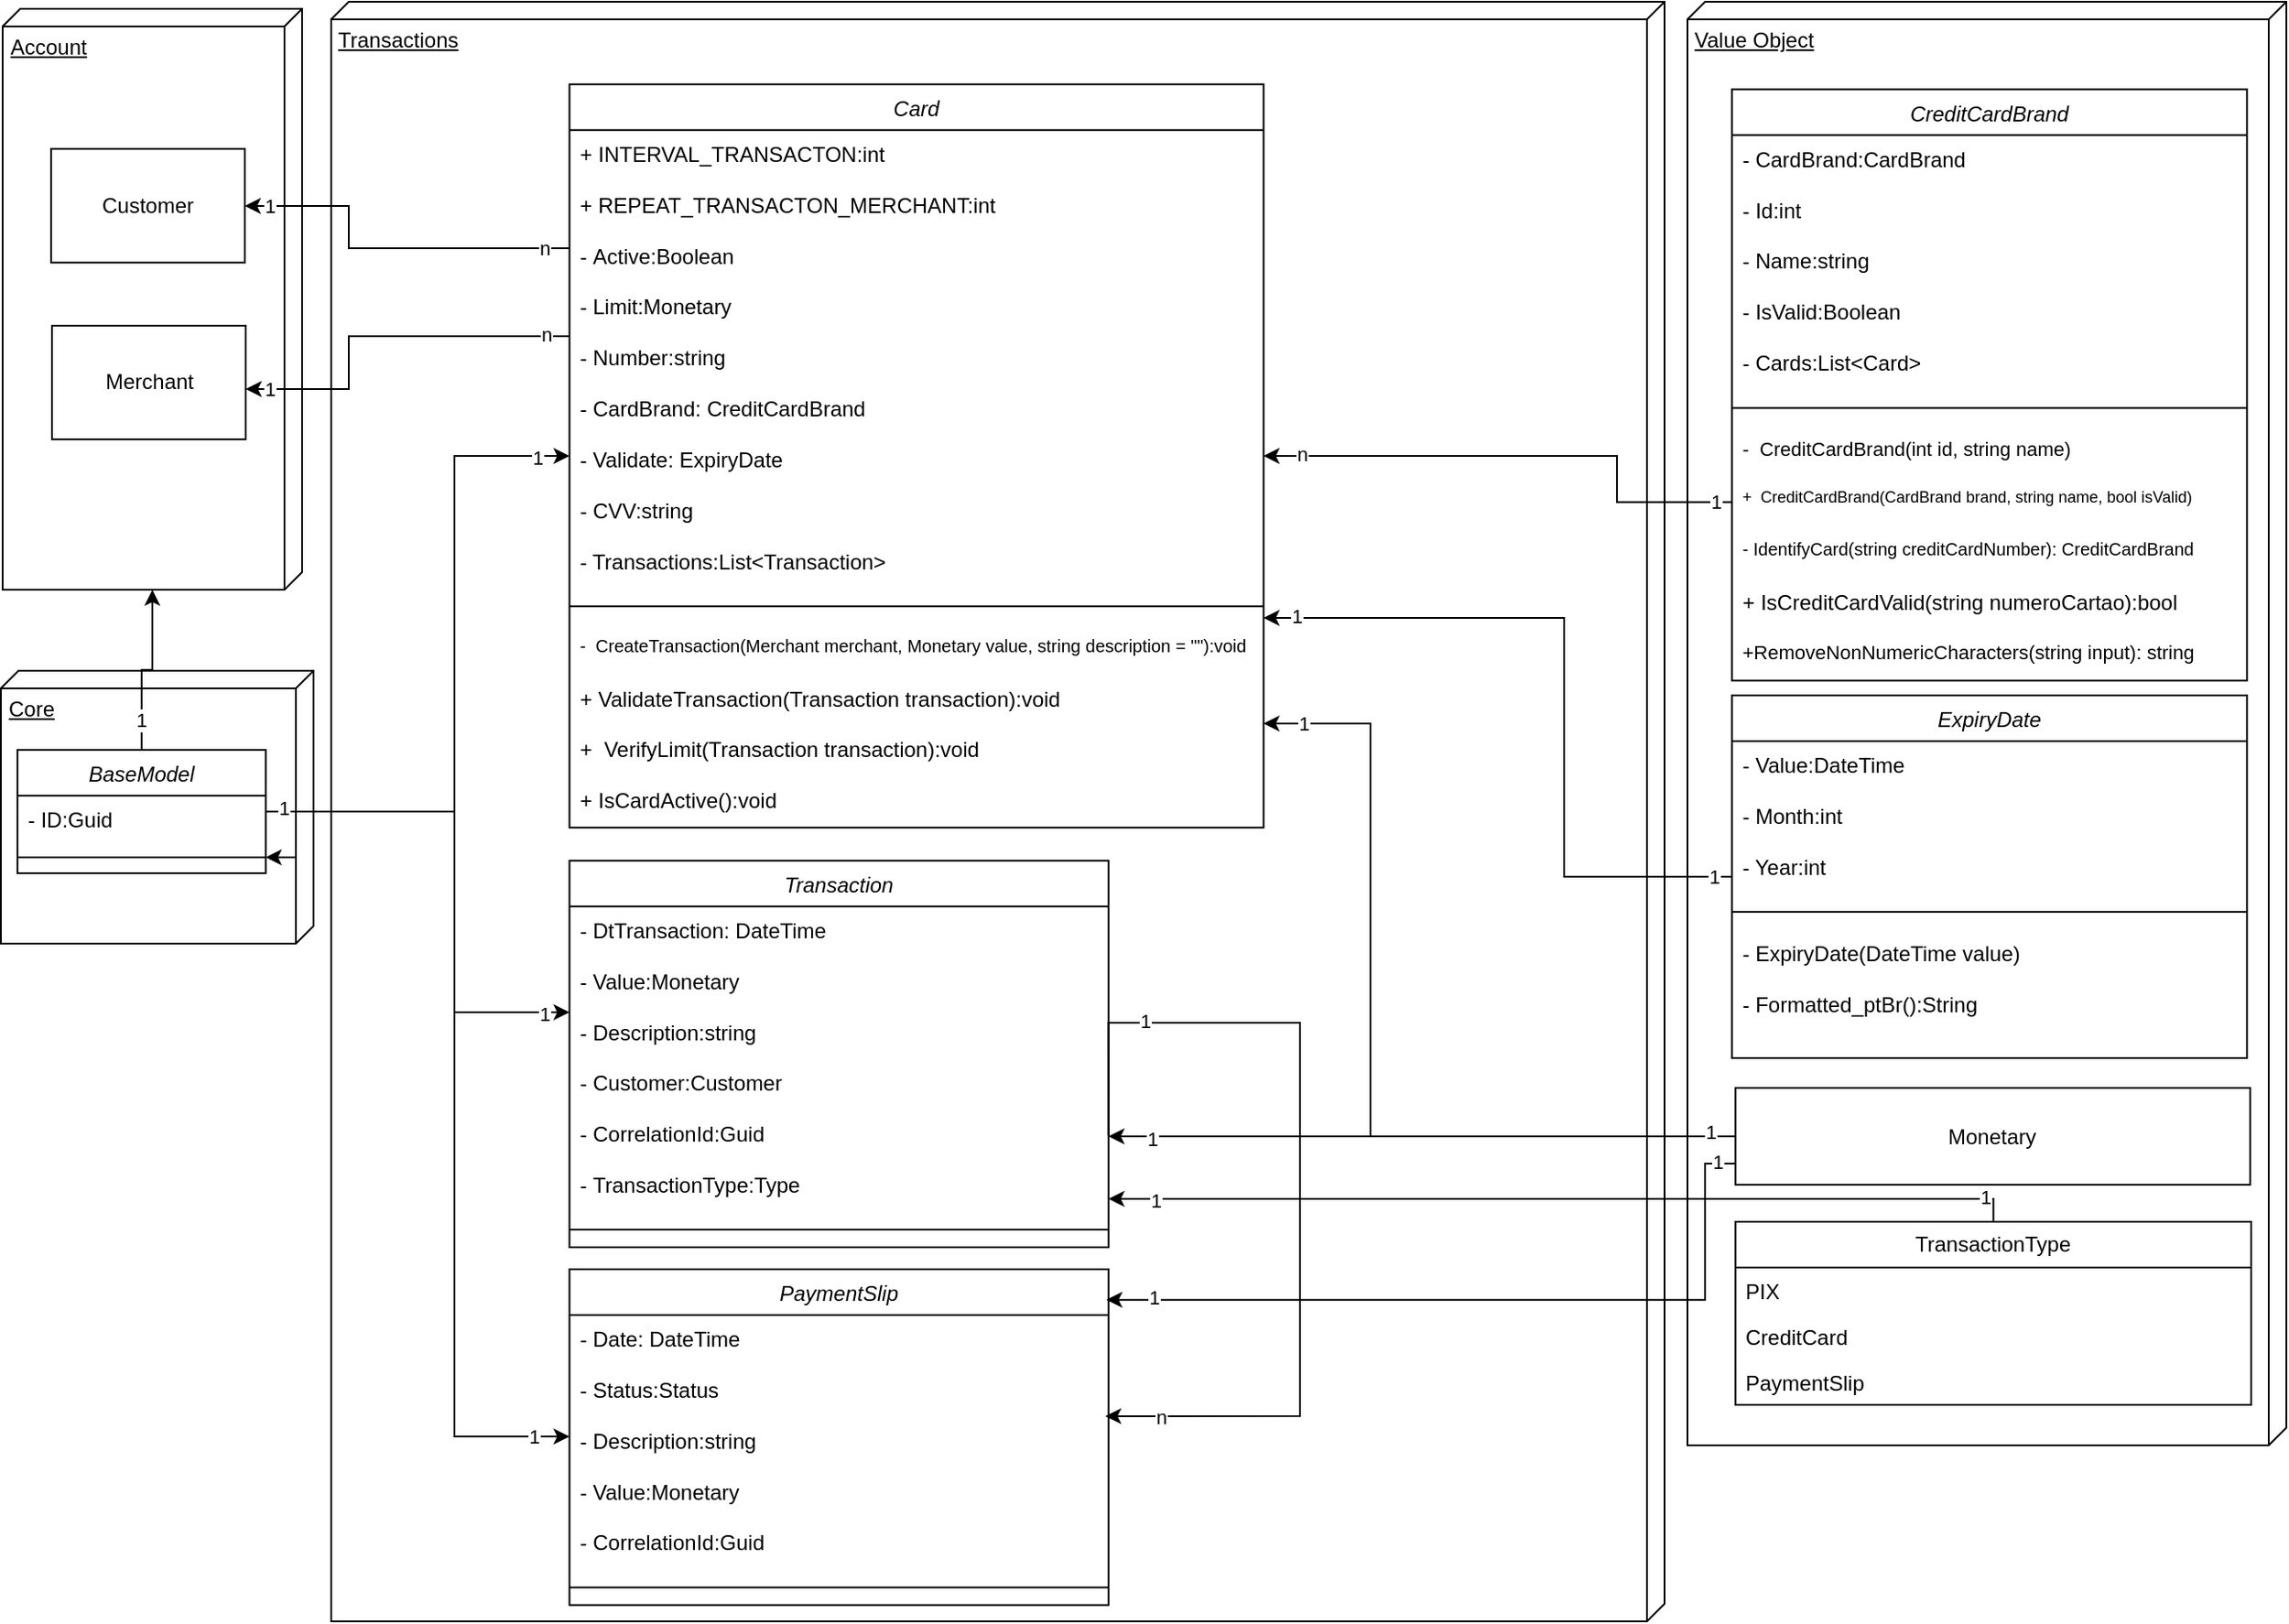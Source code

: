 <mxfile version="24.2.2" type="github">
  <diagram name="Página-1" id="x1zcCOeqQKmWzKdT2nkx">
    <mxGraphModel dx="1494" dy="800" grid="1" gridSize="10" guides="1" tooltips="1" connect="1" arrows="1" fold="1" page="1" pageScale="1" pageWidth="1169" pageHeight="827" math="0" shadow="0">
      <root>
        <mxCell id="0" />
        <mxCell id="1" parent="0" />
        <mxCell id="WgfoD7nwdyiLuGOQXrAu-1" value="" style="group" parent="1" vertex="1" connectable="0">
          <mxGeometry x="13.5" y="34" width="180" height="330" as="geometry" />
        </mxCell>
        <mxCell id="WgfoD7nwdyiLuGOQXrAu-2" value="Account" style="verticalAlign=top;align=left;spacingTop=8;spacingLeft=2;spacingRight=12;shape=cube;size=10;direction=south;fontStyle=4;html=1;whiteSpace=wrap;" parent="WgfoD7nwdyiLuGOQXrAu-1" vertex="1">
          <mxGeometry width="170" height="330" as="geometry" />
        </mxCell>
        <mxCell id="WgfoD7nwdyiLuGOQXrAu-3" value="Customer" style="html=1;whiteSpace=wrap;" parent="WgfoD7nwdyiLuGOQXrAu-1" vertex="1">
          <mxGeometry x="27.5" y="79.583" width="110" height="64.583" as="geometry" />
        </mxCell>
        <mxCell id="WgfoD7nwdyiLuGOQXrAu-5" value="Merchant" style="html=1;whiteSpace=wrap;" parent="WgfoD7nwdyiLuGOQXrAu-1" vertex="1">
          <mxGeometry x="28" y="180.003" width="110" height="64.583" as="geometry" />
        </mxCell>
        <mxCell id="WgfoD7nwdyiLuGOQXrAu-6" value="" style="group" parent="1" vertex="1" connectable="0">
          <mxGeometry x="12.5" y="410" width="177.5" height="155" as="geometry" />
        </mxCell>
        <mxCell id="WgfoD7nwdyiLuGOQXrAu-7" value="Core&lt;br&gt;" style="verticalAlign=top;align=left;spacingTop=8;spacingLeft=2;spacingRight=12;shape=cube;size=10;direction=south;fontStyle=4;html=1;whiteSpace=wrap;" parent="WgfoD7nwdyiLuGOQXrAu-6" vertex="1">
          <mxGeometry width="177.5" height="155" as="geometry" />
        </mxCell>
        <mxCell id="WgfoD7nwdyiLuGOQXrAu-8" value="BaseModel" style="swimlane;fontStyle=2;align=center;verticalAlign=top;childLayout=stackLayout;horizontal=1;startSize=26;horizontalStack=0;resizeParent=1;resizeLast=0;collapsible=1;marginBottom=0;rounded=0;shadow=0;strokeWidth=1;labelBackgroundColor=default;" parent="WgfoD7nwdyiLuGOQXrAu-6" vertex="1">
          <mxGeometry x="9.397" y="45" width="140.956" height="70" as="geometry">
            <mxRectangle x="230" y="140" width="160" height="26" as="alternateBounds" />
          </mxGeometry>
        </mxCell>
        <mxCell id="WgfoD7nwdyiLuGOQXrAu-9" value="- ID:Guid" style="text;align=left;verticalAlign=top;spacingLeft=4;spacingRight=4;overflow=hidden;rotatable=0;points=[[0,0.5],[1,0.5]];portConstraint=eastwest;rounded=0;shadow=0;html=0;" parent="WgfoD7nwdyiLuGOQXrAu-8" vertex="1">
          <mxGeometry y="26" width="140.956" height="26" as="geometry" />
        </mxCell>
        <mxCell id="WgfoD7nwdyiLuGOQXrAu-10" value="" style="line;html=1;strokeWidth=1;align=left;verticalAlign=middle;spacingTop=-1;spacingLeft=3;spacingRight=3;rotatable=0;labelPosition=right;points=[];portConstraint=eastwest;" parent="WgfoD7nwdyiLuGOQXrAu-8" vertex="1">
          <mxGeometry y="52" width="140.956" height="18" as="geometry" />
        </mxCell>
        <mxCell id="pcHBquNXV4yV6-7IDun5-34" value="" style="edgeStyle=orthogonalEdgeStyle;rounded=0;orthogonalLoop=1;jettySize=auto;html=1;" edge="1" parent="1" source="WgfoD7nwdyiLuGOQXrAu-11" target="WgfoD7nwdyiLuGOQXrAu-10">
          <mxGeometry relative="1" as="geometry" />
        </mxCell>
        <mxCell id="WgfoD7nwdyiLuGOQXrAu-11" value="Transactions" style="verticalAlign=top;align=left;spacingTop=8;spacingLeft=2;spacingRight=12;shape=cube;size=10;direction=south;fontStyle=4;html=1;whiteSpace=wrap;" parent="1" vertex="1">
          <mxGeometry x="200" y="30" width="757" height="920" as="geometry" />
        </mxCell>
        <mxCell id="WgfoD7nwdyiLuGOQXrAu-12" value="" style="group" parent="1" vertex="1" connectable="0">
          <mxGeometry x="970" y="30" width="340" height="920" as="geometry" />
        </mxCell>
        <mxCell id="WgfoD7nwdyiLuGOQXrAu-13" value="Value Object" style="verticalAlign=top;align=left;spacingTop=8;spacingLeft=2;spacingRight=12;shape=cube;size=10;direction=south;fontStyle=4;html=1;whiteSpace=wrap;" parent="WgfoD7nwdyiLuGOQXrAu-12" vertex="1">
          <mxGeometry width="340" height="820" as="geometry" />
        </mxCell>
        <mxCell id="WgfoD7nwdyiLuGOQXrAu-14" value="CreditCardBrand" style="swimlane;fontStyle=2;align=center;verticalAlign=top;childLayout=stackLayout;horizontal=1;startSize=26;horizontalStack=0;resizeParent=1;resizeLast=0;collapsible=1;marginBottom=0;rounded=0;shadow=0;strokeWidth=1;labelBackgroundColor=default;" parent="WgfoD7nwdyiLuGOQXrAu-12" vertex="1">
          <mxGeometry x="25.267" y="49.77" width="292.4" height="335.902" as="geometry">
            <mxRectangle x="230" y="140" width="160" height="26" as="alternateBounds" />
          </mxGeometry>
        </mxCell>
        <mxCell id="WgfoD7nwdyiLuGOQXrAu-15" value="- CardBrand:CardBrand" style="text;align=left;verticalAlign=top;spacingLeft=4;spacingRight=4;overflow=hidden;rotatable=0;points=[[0,0.5],[1,0.5]];portConstraint=eastwest;rounded=0;shadow=0;html=0;" parent="WgfoD7nwdyiLuGOQXrAu-14" vertex="1">
          <mxGeometry y="26" width="292.4" height="28.984" as="geometry" />
        </mxCell>
        <mxCell id="WgfoD7nwdyiLuGOQXrAu-30" value="- Id:int" style="text;align=left;verticalAlign=top;spacingLeft=4;spacingRight=4;overflow=hidden;rotatable=0;points=[[0,0.5],[1,0.5]];portConstraint=eastwest;rounded=0;shadow=0;html=0;" parent="WgfoD7nwdyiLuGOQXrAu-14" vertex="1">
          <mxGeometry y="54.984" width="292.4" height="28.984" as="geometry" />
        </mxCell>
        <mxCell id="WgfoD7nwdyiLuGOQXrAu-31" value="- Name:string" style="text;align=left;verticalAlign=top;spacingLeft=4;spacingRight=4;overflow=hidden;rotatable=0;points=[[0,0.5],[1,0.5]];portConstraint=eastwest;rounded=0;shadow=0;html=0;" parent="WgfoD7nwdyiLuGOQXrAu-14" vertex="1">
          <mxGeometry y="83.967" width="292.4" height="28.984" as="geometry" />
        </mxCell>
        <mxCell id="WgfoD7nwdyiLuGOQXrAu-32" value="- IsValid:Boolean" style="text;align=left;verticalAlign=top;spacingLeft=4;spacingRight=4;overflow=hidden;rotatable=0;points=[[0,0.5],[1,0.5]];portConstraint=eastwest;rounded=0;shadow=0;html=0;" parent="WgfoD7nwdyiLuGOQXrAu-14" vertex="1">
          <mxGeometry y="112.951" width="292.4" height="28.984" as="geometry" />
        </mxCell>
        <mxCell id="WgfoD7nwdyiLuGOQXrAu-29" value="- Cards:List&lt;Card&gt;" style="text;align=left;verticalAlign=top;spacingLeft=4;spacingRight=4;overflow=hidden;rotatable=0;points=[[0,0.5],[1,0.5]];portConstraint=eastwest;rounded=0;shadow=0;html=0;" parent="WgfoD7nwdyiLuGOQXrAu-14" vertex="1">
          <mxGeometry y="141.934" width="292.4" height="28.984" as="geometry" />
        </mxCell>
        <mxCell id="WgfoD7nwdyiLuGOQXrAu-16" value="" style="line;html=1;strokeWidth=1;align=left;verticalAlign=middle;spacingTop=-1;spacingLeft=3;spacingRight=3;rotatable=0;labelPosition=right;points=[];portConstraint=eastwest;" parent="WgfoD7nwdyiLuGOQXrAu-14" vertex="1">
          <mxGeometry y="170.918" width="292.4" height="20.066" as="geometry" />
        </mxCell>
        <mxCell id="WgfoD7nwdyiLuGOQXrAu-17" value="-  CreditCardBrand(int id, string name)" style="text;align=left;verticalAlign=top;spacingLeft=4;spacingRight=4;overflow=hidden;rotatable=0;points=[[0,0.5],[1,0.5]];portConstraint=eastwest;rounded=0;shadow=0;html=0;fontSize=11;" parent="WgfoD7nwdyiLuGOQXrAu-14" vertex="1">
          <mxGeometry y="190.984" width="292.4" height="28.984" as="geometry" />
        </mxCell>
        <mxCell id="WgfoD7nwdyiLuGOQXrAu-18" value="+  CreditCardBrand(CardBrand brand, string name, bool isValid)" style="text;align=left;verticalAlign=top;spacingLeft=4;spacingRight=4;overflow=hidden;rotatable=0;points=[[0,0.5],[1,0.5]];portConstraint=eastwest;rounded=0;shadow=0;html=0;fontSize=9;" parent="WgfoD7nwdyiLuGOQXrAu-14" vertex="1">
          <mxGeometry y="219.967" width="292.4" height="28.984" as="geometry" />
        </mxCell>
        <mxCell id="WgfoD7nwdyiLuGOQXrAu-19" value="- IdentifyCard(string creditCardNumber): CreditCardBrand" style="text;align=left;verticalAlign=top;spacingLeft=4;spacingRight=4;overflow=hidden;rotatable=0;points=[[0,0.5],[1,0.5]];portConstraint=eastwest;rounded=0;shadow=0;html=0;fontSize=10;" parent="WgfoD7nwdyiLuGOQXrAu-14" vertex="1">
          <mxGeometry y="248.951" width="292.4" height="28.984" as="geometry" />
        </mxCell>
        <mxCell id="WgfoD7nwdyiLuGOQXrAu-33" value="+ IsCreditCardValid(string numeroCartao):bool " style="text;align=left;verticalAlign=top;spacingLeft=4;spacingRight=4;overflow=hidden;rotatable=0;points=[[0,0.5],[1,0.5]];portConstraint=eastwest;rounded=0;shadow=0;html=0;" parent="WgfoD7nwdyiLuGOQXrAu-14" vertex="1">
          <mxGeometry y="277.934" width="292.4" height="28.984" as="geometry" />
        </mxCell>
        <mxCell id="WgfoD7nwdyiLuGOQXrAu-20" value="+RemoveNonNumericCharacters(string input): string " style="text;align=left;verticalAlign=top;spacingLeft=4;spacingRight=4;overflow=hidden;rotatable=0;points=[[0,0.5],[1,0.5]];portConstraint=eastwest;rounded=0;shadow=0;html=0;fontSize=11;" parent="WgfoD7nwdyiLuGOQXrAu-14" vertex="1">
          <mxGeometry y="306.918" width="292.4" height="28.984" as="geometry" />
        </mxCell>
        <mxCell id="WgfoD7nwdyiLuGOQXrAu-21" value="ExpiryDate" style="swimlane;fontStyle=2;align=center;verticalAlign=top;childLayout=stackLayout;horizontal=1;startSize=26;horizontalStack=0;resizeParent=1;resizeLast=0;collapsible=1;marginBottom=0;rounded=0;shadow=0;strokeWidth=1;labelBackgroundColor=default;" parent="WgfoD7nwdyiLuGOQXrAu-12" vertex="1">
          <mxGeometry x="25.263" y="394" width="292.4" height="206" as="geometry">
            <mxRectangle x="230" y="140" width="160" height="26" as="alternateBounds" />
          </mxGeometry>
        </mxCell>
        <mxCell id="WgfoD7nwdyiLuGOQXrAu-22" value="- Value:DateTime" style="text;align=left;verticalAlign=top;spacingLeft=4;spacingRight=4;overflow=hidden;rotatable=0;points=[[0,0.5],[1,0.5]];portConstraint=eastwest;rounded=0;shadow=0;html=0;" parent="WgfoD7nwdyiLuGOQXrAu-21" vertex="1">
          <mxGeometry y="26" width="292.4" height="28.984" as="geometry" />
        </mxCell>
        <mxCell id="WgfoD7nwdyiLuGOQXrAu-35" value="- Month:int" style="text;align=left;verticalAlign=top;spacingLeft=4;spacingRight=4;overflow=hidden;rotatable=0;points=[[0,0.5],[1,0.5]];portConstraint=eastwest;rounded=0;shadow=0;html=0;" parent="WgfoD7nwdyiLuGOQXrAu-21" vertex="1">
          <mxGeometry y="54.984" width="292.4" height="28.984" as="geometry" />
        </mxCell>
        <mxCell id="WgfoD7nwdyiLuGOQXrAu-34" value="- Year:int" style="text;align=left;verticalAlign=top;spacingLeft=4;spacingRight=4;overflow=hidden;rotatable=0;points=[[0,0.5],[1,0.5]];portConstraint=eastwest;rounded=0;shadow=0;html=0;" parent="WgfoD7nwdyiLuGOQXrAu-21" vertex="1">
          <mxGeometry y="83.967" width="292.4" height="28.984" as="geometry" />
        </mxCell>
        <mxCell id="WgfoD7nwdyiLuGOQXrAu-23" value="" style="line;html=1;strokeWidth=1;align=left;verticalAlign=middle;spacingTop=-1;spacingLeft=3;spacingRight=3;rotatable=0;labelPosition=right;points=[];portConstraint=eastwest;" parent="WgfoD7nwdyiLuGOQXrAu-21" vertex="1">
          <mxGeometry y="112.951" width="292.4" height="20.066" as="geometry" />
        </mxCell>
        <mxCell id="WgfoD7nwdyiLuGOQXrAu-24" value="- ExpiryDate(DateTime value)" style="text;align=left;verticalAlign=top;spacingLeft=4;spacingRight=4;overflow=hidden;rotatable=0;points=[[0,0.5],[1,0.5]];portConstraint=eastwest;rounded=0;shadow=0;html=0;" parent="WgfoD7nwdyiLuGOQXrAu-21" vertex="1">
          <mxGeometry y="133.016" width="292.4" height="28.984" as="geometry" />
        </mxCell>
        <mxCell id="WgfoD7nwdyiLuGOQXrAu-27" value="- Formatted_ptBr():String" style="text;align=left;verticalAlign=top;spacingLeft=4;spacingRight=4;overflow=hidden;rotatable=0;points=[[0,0.5],[1,0.5]];portConstraint=eastwest;rounded=0;shadow=0;html=0;" parent="WgfoD7nwdyiLuGOQXrAu-21" vertex="1">
          <mxGeometry y="162.0" width="292.4" height="28.984" as="geometry" />
        </mxCell>
        <mxCell id="WgfoD7nwdyiLuGOQXrAu-28" value="Monetary&lt;br&gt;" style="html=1;whiteSpace=wrap;" parent="WgfoD7nwdyiLuGOQXrAu-12" vertex="1">
          <mxGeometry x="27.25" y="617" width="292.188" height="55" as="geometry" />
        </mxCell>
        <mxCell id="pcHBquNXV4yV6-7IDun5-9" value="TransactionType" style="swimlane;fontStyle=0;childLayout=stackLayout;horizontal=1;startSize=26;fillColor=none;horizontalStack=0;resizeParent=1;resizeParentMax=0;resizeLast=0;collapsible=1;marginBottom=0;whiteSpace=wrap;html=1;" vertex="1" parent="WgfoD7nwdyiLuGOQXrAu-12">
          <mxGeometry x="27.25" y="693" width="292.75" height="104" as="geometry" />
        </mxCell>
        <mxCell id="pcHBquNXV4yV6-7IDun5-10" value="PIX" style="text;strokeColor=none;fillColor=none;align=left;verticalAlign=top;spacingLeft=4;spacingRight=4;overflow=hidden;rotatable=0;points=[[0,0.5],[1,0.5]];portConstraint=eastwest;whiteSpace=wrap;html=1;" vertex="1" parent="pcHBquNXV4yV6-7IDun5-9">
          <mxGeometry y="26" width="292.75" height="26" as="geometry" />
        </mxCell>
        <mxCell id="pcHBquNXV4yV6-7IDun5-11" value="CreditCard" style="text;strokeColor=none;fillColor=none;align=left;verticalAlign=top;spacingLeft=4;spacingRight=4;overflow=hidden;rotatable=0;points=[[0,0.5],[1,0.5]];portConstraint=eastwest;whiteSpace=wrap;html=1;" vertex="1" parent="pcHBquNXV4yV6-7IDun5-9">
          <mxGeometry y="52" width="292.75" height="26" as="geometry" />
        </mxCell>
        <mxCell id="pcHBquNXV4yV6-7IDun5-12" value="PaymentSlip" style="text;strokeColor=none;fillColor=none;align=left;verticalAlign=top;spacingLeft=4;spacingRight=4;overflow=hidden;rotatable=0;points=[[0,0.5],[1,0.5]];portConstraint=eastwest;whiteSpace=wrap;html=1;" vertex="1" parent="pcHBquNXV4yV6-7IDun5-9">
          <mxGeometry y="78" width="292.75" height="26" as="geometry" />
        </mxCell>
        <mxCell id="WgfoD7nwdyiLuGOQXrAu-69" style="edgeStyle=orthogonalEdgeStyle;rounded=0;orthogonalLoop=1;jettySize=auto;html=1;" parent="1" source="WgfoD7nwdyiLuGOQXrAu-36" target="WgfoD7nwdyiLuGOQXrAu-3" edge="1">
          <mxGeometry relative="1" as="geometry">
            <Array as="points">
              <mxPoint x="210" y="170" />
              <mxPoint x="210" y="146" />
            </Array>
          </mxGeometry>
        </mxCell>
        <mxCell id="WgfoD7nwdyiLuGOQXrAu-70" value="n" style="edgeLabel;html=1;align=center;verticalAlign=middle;resizable=0;points=[];" parent="WgfoD7nwdyiLuGOQXrAu-69" vertex="1" connectable="0">
          <mxGeometry x="-0.863" relative="1" as="geometry">
            <mxPoint as="offset" />
          </mxGeometry>
        </mxCell>
        <mxCell id="WgfoD7nwdyiLuGOQXrAu-71" value="1" style="edgeLabel;html=1;align=center;verticalAlign=middle;resizable=0;points=[];" parent="WgfoD7nwdyiLuGOQXrAu-69" vertex="1" connectable="0">
          <mxGeometry x="0.846" y="-1" relative="1" as="geometry">
            <mxPoint x="-2" y="1" as="offset" />
          </mxGeometry>
        </mxCell>
        <mxCell id="WgfoD7nwdyiLuGOQXrAu-36" value="Card" style="swimlane;fontStyle=2;align=center;verticalAlign=top;childLayout=stackLayout;horizontal=1;startSize=26;horizontalStack=0;resizeParent=1;resizeLast=0;collapsible=1;marginBottom=0;rounded=0;shadow=0;strokeWidth=1;labelBackgroundColor=default;" parent="1" vertex="1">
          <mxGeometry x="335.294" y="76.903" width="394.053" height="422.194" as="geometry">
            <mxRectangle x="230" y="140" width="160" height="26" as="alternateBounds" />
          </mxGeometry>
        </mxCell>
        <mxCell id="WgfoD7nwdyiLuGOQXrAu-37" value="+ INTERVAL_TRANSACTON:int&#xa;" style="text;align=left;verticalAlign=top;spacingLeft=4;spacingRight=4;overflow=hidden;rotatable=0;points=[[0,0.5],[1,0.5]];portConstraint=eastwest;rounded=0;shadow=0;html=0;" parent="WgfoD7nwdyiLuGOQXrAu-36" vertex="1">
          <mxGeometry y="26" width="394.053" height="28.935" as="geometry" />
        </mxCell>
        <mxCell id="WgfoD7nwdyiLuGOQXrAu-38" value="+ REPEAT_TRANSACTON_MERCHANT:int" style="text;align=left;verticalAlign=top;spacingLeft=4;spacingRight=4;overflow=hidden;rotatable=0;points=[[0,0.5],[1,0.5]];portConstraint=eastwest;rounded=0;shadow=0;html=0;" parent="WgfoD7nwdyiLuGOQXrAu-36" vertex="1">
          <mxGeometry y="54.935" width="394.053" height="28.935" as="geometry" />
        </mxCell>
        <mxCell id="WgfoD7nwdyiLuGOQXrAu-39" value="- Active:Boolean" style="text;align=left;verticalAlign=top;spacingLeft=4;spacingRight=4;overflow=hidden;rotatable=0;points=[[0,0.5],[1,0.5]];portConstraint=eastwest;rounded=0;shadow=0;html=0;" parent="WgfoD7nwdyiLuGOQXrAu-36" vertex="1">
          <mxGeometry y="83.871" width="394.053" height="28.935" as="geometry" />
        </mxCell>
        <mxCell id="WgfoD7nwdyiLuGOQXrAu-55" value="- Limit:Monetary" style="text;align=left;verticalAlign=top;spacingLeft=4;spacingRight=4;overflow=hidden;rotatable=0;points=[[0,0.5],[1,0.5]];portConstraint=eastwest;rounded=0;shadow=0;html=0;" parent="WgfoD7nwdyiLuGOQXrAu-36" vertex="1">
          <mxGeometry y="112.806" width="394.053" height="28.935" as="geometry" />
        </mxCell>
        <mxCell id="WgfoD7nwdyiLuGOQXrAu-56" value="- Number:string" style="text;align=left;verticalAlign=top;spacingLeft=4;spacingRight=4;overflow=hidden;rotatable=0;points=[[0,0.5],[1,0.5]];portConstraint=eastwest;rounded=0;shadow=0;html=0;" parent="WgfoD7nwdyiLuGOQXrAu-36" vertex="1">
          <mxGeometry y="141.742" width="394.053" height="28.935" as="geometry" />
        </mxCell>
        <mxCell id="WgfoD7nwdyiLuGOQXrAu-57" value="- CardBrand: CreditCardBrand" style="text;align=left;verticalAlign=top;spacingLeft=4;spacingRight=4;overflow=hidden;rotatable=0;points=[[0,0.5],[1,0.5]];portConstraint=eastwest;rounded=0;shadow=0;html=0;" parent="WgfoD7nwdyiLuGOQXrAu-36" vertex="1">
          <mxGeometry y="170.677" width="394.053" height="28.935" as="geometry" />
        </mxCell>
        <mxCell id="WgfoD7nwdyiLuGOQXrAu-54" value="- Validate: ExpiryDate" style="text;align=left;verticalAlign=top;spacingLeft=4;spacingRight=4;overflow=hidden;rotatable=0;points=[[0,0.5],[1,0.5]];portConstraint=eastwest;rounded=0;shadow=0;html=0;" parent="WgfoD7nwdyiLuGOQXrAu-36" vertex="1">
          <mxGeometry y="199.613" width="394.053" height="28.935" as="geometry" />
        </mxCell>
        <mxCell id="WgfoD7nwdyiLuGOQXrAu-58" value="- CVV:string" style="text;align=left;verticalAlign=top;spacingLeft=4;spacingRight=4;overflow=hidden;rotatable=0;points=[[0,0.5],[1,0.5]];portConstraint=eastwest;rounded=0;shadow=0;html=0;" parent="WgfoD7nwdyiLuGOQXrAu-36" vertex="1">
          <mxGeometry y="228.548" width="394.053" height="28.935" as="geometry" />
        </mxCell>
        <mxCell id="WgfoD7nwdyiLuGOQXrAu-59" value="- Transactions:List&lt;Transaction&gt;" style="text;align=left;verticalAlign=top;spacingLeft=4;spacingRight=4;overflow=hidden;rotatable=0;points=[[0,0.5],[1,0.5]];portConstraint=eastwest;rounded=0;shadow=0;html=0;" parent="WgfoD7nwdyiLuGOQXrAu-36" vertex="1">
          <mxGeometry y="257.484" width="394.053" height="28.935" as="geometry" />
        </mxCell>
        <mxCell id="WgfoD7nwdyiLuGOQXrAu-40" value="" style="line;html=1;strokeWidth=1;align=left;verticalAlign=middle;spacingTop=-1;spacingLeft=3;spacingRight=3;rotatable=0;labelPosition=right;points=[];portConstraint=eastwest;" parent="WgfoD7nwdyiLuGOQXrAu-36" vertex="1">
          <mxGeometry y="286.419" width="394.053" height="20.032" as="geometry" />
        </mxCell>
        <mxCell id="WgfoD7nwdyiLuGOQXrAu-41" value="-  CreateTransaction(Merchant merchant, Monetary value, string description = &quot;&quot;):void" style="text;align=left;verticalAlign=top;spacingLeft=4;spacingRight=4;overflow=hidden;rotatable=0;points=[[0,0.5],[1,0.5]];portConstraint=eastwest;rounded=0;shadow=0;html=0;fontSize=10;" parent="WgfoD7nwdyiLuGOQXrAu-36" vertex="1">
          <mxGeometry y="306.452" width="394.053" height="28.935" as="geometry" />
        </mxCell>
        <mxCell id="WgfoD7nwdyiLuGOQXrAu-42" value="+ ValidateTransaction(Transaction transaction):void" style="text;align=left;verticalAlign=top;spacingLeft=4;spacingRight=4;overflow=hidden;rotatable=0;points=[[0,0.5],[1,0.5]];portConstraint=eastwest;rounded=0;shadow=0;html=0;" parent="WgfoD7nwdyiLuGOQXrAu-36" vertex="1">
          <mxGeometry y="335.387" width="394.053" height="28.935" as="geometry" />
        </mxCell>
        <mxCell id="WgfoD7nwdyiLuGOQXrAu-43" value="+  VerifyLimit(Transaction transaction):void" style="text;align=left;verticalAlign=top;spacingLeft=4;spacingRight=4;overflow=hidden;rotatable=0;points=[[0,0.5],[1,0.5]];portConstraint=eastwest;rounded=0;shadow=0;html=0;" parent="WgfoD7nwdyiLuGOQXrAu-36" vertex="1">
          <mxGeometry y="364.323" width="394.053" height="28.935" as="geometry" />
        </mxCell>
        <mxCell id="WgfoD7nwdyiLuGOQXrAu-44" value="+ IsCardActive():void" style="text;align=left;verticalAlign=top;spacingLeft=4;spacingRight=4;overflow=hidden;rotatable=0;points=[[0,0.5],[1,0.5]];portConstraint=eastwest;rounded=0;shadow=0;html=0;" parent="WgfoD7nwdyiLuGOQXrAu-36" vertex="1">
          <mxGeometry y="393.258" width="394.053" height="28.935" as="geometry" />
        </mxCell>
        <mxCell id="WgfoD7nwdyiLuGOQXrAu-45" value="Transaction" style="swimlane;fontStyle=2;align=center;verticalAlign=top;childLayout=stackLayout;horizontal=1;startSize=26;horizontalStack=0;resizeParent=1;resizeLast=0;collapsible=1;marginBottom=0;rounded=0;shadow=0;strokeWidth=1;labelBackgroundColor=default;" parent="1" vertex="1">
          <mxGeometry x="335.29" y="517.9" width="306.05" height="219.645" as="geometry">
            <mxRectangle x="230" y="140" width="160" height="26" as="alternateBounds" />
          </mxGeometry>
        </mxCell>
        <mxCell id="WgfoD7nwdyiLuGOQXrAu-46" value="- DtTransaction: DateTime" style="text;align=left;verticalAlign=top;spacingLeft=4;spacingRight=4;overflow=hidden;rotatable=0;points=[[0,0.5],[1,0.5]];portConstraint=eastwest;rounded=0;shadow=0;html=0;" parent="WgfoD7nwdyiLuGOQXrAu-45" vertex="1">
          <mxGeometry y="26" width="306.05" height="28.935" as="geometry" />
        </mxCell>
        <mxCell id="WgfoD7nwdyiLuGOQXrAu-47" value="- Value:Monetary" style="text;align=left;verticalAlign=top;spacingLeft=4;spacingRight=4;overflow=hidden;rotatable=0;points=[[0,0.5],[1,0.5]];portConstraint=eastwest;rounded=0;shadow=0;html=0;" parent="WgfoD7nwdyiLuGOQXrAu-45" vertex="1">
          <mxGeometry y="54.935" width="306.05" height="28.935" as="geometry" />
        </mxCell>
        <mxCell id="WgfoD7nwdyiLuGOQXrAu-60" value="- Description:string" style="text;align=left;verticalAlign=top;spacingLeft=4;spacingRight=4;overflow=hidden;rotatable=0;points=[[0,0.5],[1,0.5]];portConstraint=eastwest;rounded=0;shadow=0;html=0;" parent="WgfoD7nwdyiLuGOQXrAu-45" vertex="1">
          <mxGeometry y="83.871" width="306.05" height="28.935" as="geometry" />
        </mxCell>
        <mxCell id="WgfoD7nwdyiLuGOQXrAu-48" value="- Customer:Customer" style="text;align=left;verticalAlign=top;spacingLeft=4;spacingRight=4;overflow=hidden;rotatable=0;points=[[0,0.5],[1,0.5]];portConstraint=eastwest;rounded=0;shadow=0;html=0;" parent="WgfoD7nwdyiLuGOQXrAu-45" vertex="1">
          <mxGeometry y="112.806" width="306.05" height="28.935" as="geometry" />
        </mxCell>
        <mxCell id="pcHBquNXV4yV6-7IDun5-1" value="- CorrelationId:Guid" style="text;align=left;verticalAlign=top;spacingLeft=4;spacingRight=4;overflow=hidden;rotatable=0;points=[[0,0.5],[1,0.5]];portConstraint=eastwest;rounded=0;shadow=0;html=0;" vertex="1" parent="WgfoD7nwdyiLuGOQXrAu-45">
          <mxGeometry y="141.742" width="306.05" height="28.935" as="geometry" />
        </mxCell>
        <mxCell id="pcHBquNXV4yV6-7IDun5-13" value="- TransactionType:Type" style="text;align=left;verticalAlign=top;spacingLeft=4;spacingRight=4;overflow=hidden;rotatable=0;points=[[0,0.5],[1,0.5]];portConstraint=eastwest;rounded=0;shadow=0;html=0;" vertex="1" parent="WgfoD7nwdyiLuGOQXrAu-45">
          <mxGeometry y="170.677" width="306.05" height="28.935" as="geometry" />
        </mxCell>
        <mxCell id="WgfoD7nwdyiLuGOQXrAu-49" value="" style="line;html=1;strokeWidth=1;align=left;verticalAlign=middle;spacingTop=-1;spacingLeft=3;spacingRight=3;rotatable=0;labelPosition=right;points=[];portConstraint=eastwest;" parent="WgfoD7nwdyiLuGOQXrAu-45" vertex="1">
          <mxGeometry y="199.613" width="306.05" height="20.032" as="geometry" />
        </mxCell>
        <mxCell id="WgfoD7nwdyiLuGOQXrAu-61" style="edgeStyle=orthogonalEdgeStyle;rounded=0;orthogonalLoop=1;jettySize=auto;html=1;" parent="1" source="WgfoD7nwdyiLuGOQXrAu-8" target="WgfoD7nwdyiLuGOQXrAu-36" edge="1">
          <mxGeometry relative="1" as="geometry">
            <Array as="points">
              <mxPoint x="270" y="490" />
              <mxPoint x="270" y="288" />
            </Array>
          </mxGeometry>
        </mxCell>
        <mxCell id="WgfoD7nwdyiLuGOQXrAu-68" value="1" style="edgeLabel;html=1;align=center;verticalAlign=middle;resizable=0;points=[];" parent="WgfoD7nwdyiLuGOQXrAu-61" vertex="1" connectable="0">
          <mxGeometry x="0.902" y="-1" relative="1" as="geometry">
            <mxPoint as="offset" />
          </mxGeometry>
        </mxCell>
        <mxCell id="WgfoD7nwdyiLuGOQXrAu-62" style="edgeStyle=orthogonalEdgeStyle;rounded=0;orthogonalLoop=1;jettySize=auto;html=1;" parent="1" source="WgfoD7nwdyiLuGOQXrAu-8" target="WgfoD7nwdyiLuGOQXrAu-45" edge="1">
          <mxGeometry relative="1" as="geometry">
            <Array as="points">
              <mxPoint x="270" y="490" />
              <mxPoint x="270" y="604" />
            </Array>
          </mxGeometry>
        </mxCell>
        <mxCell id="WgfoD7nwdyiLuGOQXrAu-67" value="1" style="edgeLabel;html=1;align=center;verticalAlign=middle;resizable=0;points=[];" parent="WgfoD7nwdyiLuGOQXrAu-62" vertex="1" connectable="0">
          <mxGeometry x="0.896" y="-1" relative="1" as="geometry">
            <mxPoint as="offset" />
          </mxGeometry>
        </mxCell>
        <mxCell id="WgfoD7nwdyiLuGOQXrAu-63" style="edgeStyle=orthogonalEdgeStyle;rounded=0;orthogonalLoop=1;jettySize=auto;html=1;" parent="1" source="WgfoD7nwdyiLuGOQXrAu-8" target="WgfoD7nwdyiLuGOQXrAu-2" edge="1">
          <mxGeometry relative="1" as="geometry" />
        </mxCell>
        <mxCell id="WgfoD7nwdyiLuGOQXrAu-64" value="1" style="edgeLabel;html=1;align=center;verticalAlign=middle;resizable=0;points=[];" parent="WgfoD7nwdyiLuGOQXrAu-63" vertex="1" connectable="0">
          <mxGeometry x="-0.65" y="-1" relative="1" as="geometry">
            <mxPoint x="-2" as="offset" />
          </mxGeometry>
        </mxCell>
        <mxCell id="WgfoD7nwdyiLuGOQXrAu-72" style="edgeStyle=orthogonalEdgeStyle;rounded=0;orthogonalLoop=1;jettySize=auto;html=1;" parent="1" source="WgfoD7nwdyiLuGOQXrAu-56" target="WgfoD7nwdyiLuGOQXrAu-5" edge="1">
          <mxGeometry relative="1" as="geometry">
            <Array as="points">
              <mxPoint x="210" y="220" />
              <mxPoint x="210" y="250" />
            </Array>
          </mxGeometry>
        </mxCell>
        <mxCell id="WgfoD7nwdyiLuGOQXrAu-73" value="n" style="edgeLabel;html=1;align=center;verticalAlign=middle;resizable=0;points=[];" parent="WgfoD7nwdyiLuGOQXrAu-72" vertex="1" connectable="0">
          <mxGeometry x="-0.876" y="-1" relative="1" as="geometry">
            <mxPoint as="offset" />
          </mxGeometry>
        </mxCell>
        <mxCell id="WgfoD7nwdyiLuGOQXrAu-74" value="1" style="edgeLabel;html=1;align=center;verticalAlign=middle;resizable=0;points=[];" parent="WgfoD7nwdyiLuGOQXrAu-72" vertex="1" connectable="0">
          <mxGeometry x="0.827" y="-1" relative="1" as="geometry">
            <mxPoint x="-5" y="1" as="offset" />
          </mxGeometry>
        </mxCell>
        <mxCell id="WgfoD7nwdyiLuGOQXrAu-75" style="edgeStyle=orthogonalEdgeStyle;rounded=0;orthogonalLoop=1;jettySize=auto;html=1;" parent="1" source="WgfoD7nwdyiLuGOQXrAu-28" target="WgfoD7nwdyiLuGOQXrAu-36" edge="1">
          <mxGeometry relative="1" as="geometry">
            <Array as="points">
              <mxPoint x="790" y="675" />
              <mxPoint x="790" y="440" />
            </Array>
          </mxGeometry>
        </mxCell>
        <mxCell id="WgfoD7nwdyiLuGOQXrAu-77" value="1" style="edgeLabel;html=1;align=center;verticalAlign=middle;resizable=0;points=[];" parent="WgfoD7nwdyiLuGOQXrAu-75" vertex="1" connectable="0">
          <mxGeometry x="0.912" relative="1" as="geometry">
            <mxPoint as="offset" />
          </mxGeometry>
        </mxCell>
        <mxCell id="WgfoD7nwdyiLuGOQXrAu-78" style="edgeStyle=orthogonalEdgeStyle;rounded=0;orthogonalLoop=1;jettySize=auto;html=1;" parent="1" source="WgfoD7nwdyiLuGOQXrAu-21" target="WgfoD7nwdyiLuGOQXrAu-36" edge="1">
          <mxGeometry relative="1" as="geometry">
            <Array as="points">
              <mxPoint x="900" y="527" />
              <mxPoint x="900" y="380" />
            </Array>
          </mxGeometry>
        </mxCell>
        <mxCell id="WgfoD7nwdyiLuGOQXrAu-79" value="1" style="edgeLabel;html=1;align=center;verticalAlign=middle;resizable=0;points=[];" parent="WgfoD7nwdyiLuGOQXrAu-78" vertex="1" connectable="0">
          <mxGeometry x="-0.936" y="1" relative="1" as="geometry">
            <mxPoint x="2" y="-1" as="offset" />
          </mxGeometry>
        </mxCell>
        <mxCell id="WgfoD7nwdyiLuGOQXrAu-80" value="1" style="edgeLabel;html=1;align=center;verticalAlign=middle;resizable=0;points=[];" parent="WgfoD7nwdyiLuGOQXrAu-78" vertex="1" connectable="0">
          <mxGeometry x="0.914" y="-1" relative="1" as="geometry">
            <mxPoint as="offset" />
          </mxGeometry>
        </mxCell>
        <mxCell id="WgfoD7nwdyiLuGOQXrAu-81" style="edgeStyle=orthogonalEdgeStyle;rounded=0;orthogonalLoop=1;jettySize=auto;html=1;" parent="1" source="WgfoD7nwdyiLuGOQXrAu-18" target="WgfoD7nwdyiLuGOQXrAu-36" edge="1">
          <mxGeometry relative="1" as="geometry">
            <Array as="points">
              <mxPoint x="930" y="314" />
              <mxPoint x="930" y="288" />
            </Array>
          </mxGeometry>
        </mxCell>
        <mxCell id="WgfoD7nwdyiLuGOQXrAu-82" value="1" style="edgeLabel;html=1;align=center;verticalAlign=middle;resizable=0;points=[];" parent="WgfoD7nwdyiLuGOQXrAu-81" vertex="1" connectable="0">
          <mxGeometry x="-0.895" relative="1" as="geometry">
            <mxPoint x="6" as="offset" />
          </mxGeometry>
        </mxCell>
        <mxCell id="WgfoD7nwdyiLuGOQXrAu-83" value="n" style="edgeLabel;html=1;align=center;verticalAlign=middle;resizable=0;points=[];" parent="WgfoD7nwdyiLuGOQXrAu-81" vertex="1" connectable="0">
          <mxGeometry x="0.852" y="-1" relative="1" as="geometry">
            <mxPoint as="offset" />
          </mxGeometry>
        </mxCell>
        <mxCell id="WgfoD7nwdyiLuGOQXrAu-84" style="edgeStyle=orthogonalEdgeStyle;rounded=0;orthogonalLoop=1;jettySize=auto;html=1;" parent="1" source="WgfoD7nwdyiLuGOQXrAu-28" target="WgfoD7nwdyiLuGOQXrAu-45" edge="1">
          <mxGeometry relative="1" as="geometry">
            <Array as="points">
              <mxPoint x="750" y="675" />
              <mxPoint x="750" y="675" />
            </Array>
          </mxGeometry>
        </mxCell>
        <mxCell id="WgfoD7nwdyiLuGOQXrAu-85" value="1" style="edgeLabel;html=1;align=center;verticalAlign=middle;resizable=0;points=[];" parent="WgfoD7nwdyiLuGOQXrAu-84" vertex="1" connectable="0">
          <mxGeometry x="0.867" relative="1" as="geometry">
            <mxPoint y="1" as="offset" />
          </mxGeometry>
        </mxCell>
        <mxCell id="pcHBquNXV4yV6-7IDun5-31" value="1" style="edgeLabel;html=1;align=center;verticalAlign=middle;resizable=0;points=[];" vertex="1" connectable="0" parent="WgfoD7nwdyiLuGOQXrAu-84">
          <mxGeometry x="-0.916" y="-3" relative="1" as="geometry">
            <mxPoint as="offset" />
          </mxGeometry>
        </mxCell>
        <mxCell id="pcHBquNXV4yV6-7IDun5-14" style="edgeStyle=orthogonalEdgeStyle;rounded=0;orthogonalLoop=1;jettySize=auto;html=1;" edge="1" parent="1" source="pcHBquNXV4yV6-7IDun5-9" target="WgfoD7nwdyiLuGOQXrAu-45">
          <mxGeometry relative="1" as="geometry">
            <Array as="points">
              <mxPoint x="1144" y="710" />
            </Array>
          </mxGeometry>
        </mxCell>
        <mxCell id="pcHBquNXV4yV6-7IDun5-15" value="1" style="edgeLabel;html=1;align=center;verticalAlign=middle;resizable=0;points=[];" vertex="1" connectable="0" parent="pcHBquNXV4yV6-7IDun5-14">
          <mxGeometry x="-0.932" y="-1" relative="1" as="geometry">
            <mxPoint as="offset" />
          </mxGeometry>
        </mxCell>
        <mxCell id="pcHBquNXV4yV6-7IDun5-16" value="1" style="edgeLabel;html=1;align=center;verticalAlign=middle;resizable=0;points=[];" vertex="1" connectable="0" parent="pcHBquNXV4yV6-7IDun5-14">
          <mxGeometry x="0.898" y="1" relative="1" as="geometry">
            <mxPoint as="offset" />
          </mxGeometry>
        </mxCell>
        <mxCell id="pcHBquNXV4yV6-7IDun5-17" value="PaymentSlip" style="swimlane;fontStyle=2;align=center;verticalAlign=top;childLayout=stackLayout;horizontal=1;startSize=26;horizontalStack=0;resizeParent=1;resizeLast=0;collapsible=1;marginBottom=0;rounded=0;shadow=0;strokeWidth=1;labelBackgroundColor=default;" vertex="1" parent="1">
          <mxGeometry x="335.29" y="750" width="306.05" height="190.71" as="geometry">
            <mxRectangle x="230" y="140" width="160" height="26" as="alternateBounds" />
          </mxGeometry>
        </mxCell>
        <mxCell id="pcHBquNXV4yV6-7IDun5-18" value="- Date: DateTime" style="text;align=left;verticalAlign=top;spacingLeft=4;spacingRight=4;overflow=hidden;rotatable=0;points=[[0,0.5],[1,0.5]];portConstraint=eastwest;rounded=0;shadow=0;html=0;" vertex="1" parent="pcHBquNXV4yV6-7IDun5-17">
          <mxGeometry y="26" width="306.05" height="28.935" as="geometry" />
        </mxCell>
        <mxCell id="pcHBquNXV4yV6-7IDun5-19" value="- Status:Status" style="text;align=left;verticalAlign=top;spacingLeft=4;spacingRight=4;overflow=hidden;rotatable=0;points=[[0,0.5],[1,0.5]];portConstraint=eastwest;rounded=0;shadow=0;html=0;" vertex="1" parent="pcHBquNXV4yV6-7IDun5-17">
          <mxGeometry y="54.935" width="306.05" height="28.935" as="geometry" />
        </mxCell>
        <mxCell id="pcHBquNXV4yV6-7IDun5-20" value="- Description:string" style="text;align=left;verticalAlign=top;spacingLeft=4;spacingRight=4;overflow=hidden;rotatable=0;points=[[0,0.5],[1,0.5]];portConstraint=eastwest;rounded=0;shadow=0;html=0;" vertex="1" parent="pcHBquNXV4yV6-7IDun5-17">
          <mxGeometry y="83.871" width="306.05" height="28.935" as="geometry" />
        </mxCell>
        <mxCell id="pcHBquNXV4yV6-7IDun5-21" value="- Value:Monetary" style="text;align=left;verticalAlign=top;spacingLeft=4;spacingRight=4;overflow=hidden;rotatable=0;points=[[0,0.5],[1,0.5]];portConstraint=eastwest;rounded=0;shadow=0;html=0;" vertex="1" parent="pcHBquNXV4yV6-7IDun5-17">
          <mxGeometry y="112.806" width="306.05" height="28.935" as="geometry" />
        </mxCell>
        <mxCell id="pcHBquNXV4yV6-7IDun5-22" value="- CorrelationId:Guid" style="text;align=left;verticalAlign=top;spacingLeft=4;spacingRight=4;overflow=hidden;rotatable=0;points=[[0,0.5],[1,0.5]];portConstraint=eastwest;rounded=0;shadow=0;html=0;" vertex="1" parent="pcHBquNXV4yV6-7IDun5-17">
          <mxGeometry y="141.742" width="306.05" height="28.935" as="geometry" />
        </mxCell>
        <mxCell id="pcHBquNXV4yV6-7IDun5-24" value="" style="line;html=1;strokeWidth=1;align=left;verticalAlign=middle;spacingTop=-1;spacingLeft=3;spacingRight=3;rotatable=0;labelPosition=right;points=[];portConstraint=eastwest;" vertex="1" parent="pcHBquNXV4yV6-7IDun5-17">
          <mxGeometry y="170.677" width="306.05" height="20.032" as="geometry" />
        </mxCell>
        <mxCell id="pcHBquNXV4yV6-7IDun5-25" style="edgeStyle=orthogonalEdgeStyle;rounded=0;orthogonalLoop=1;jettySize=auto;html=1;entryX=0.994;entryY=0.847;entryDx=0;entryDy=0;entryPerimeter=0;" edge="1" parent="1">
          <mxGeometry relative="1" as="geometry">
            <mxPoint x="641.34" y="674" as="sourcePoint" />
            <mxPoint x="639.504" y="833.444" as="targetPoint" />
            <Array as="points">
              <mxPoint x="641" y="610" />
              <mxPoint x="750" y="610" />
              <mxPoint x="750" y="833" />
            </Array>
          </mxGeometry>
        </mxCell>
        <mxCell id="pcHBquNXV4yV6-7IDun5-26" value="n" style="edgeLabel;html=1;align=center;verticalAlign=middle;resizable=0;points=[];" vertex="1" connectable="0" parent="pcHBquNXV4yV6-7IDun5-25">
          <mxGeometry x="0.875" relative="1" as="geometry">
            <mxPoint as="offset" />
          </mxGeometry>
        </mxCell>
        <mxCell id="pcHBquNXV4yV6-7IDun5-29" value="1" style="edgeLabel;html=1;align=center;verticalAlign=middle;resizable=0;points=[];" vertex="1" connectable="0" parent="pcHBquNXV4yV6-7IDun5-25">
          <mxGeometry x="-0.669" y="1" relative="1" as="geometry">
            <mxPoint as="offset" />
          </mxGeometry>
        </mxCell>
        <mxCell id="pcHBquNXV4yV6-7IDun5-27" style="edgeStyle=orthogonalEdgeStyle;rounded=0;orthogonalLoop=1;jettySize=auto;html=1;" edge="1" parent="1" source="WgfoD7nwdyiLuGOQXrAu-8" target="pcHBquNXV4yV6-7IDun5-17">
          <mxGeometry relative="1" as="geometry">
            <Array as="points">
              <mxPoint x="270" y="490" />
              <mxPoint x="270" y="845" />
            </Array>
          </mxGeometry>
        </mxCell>
        <mxCell id="pcHBquNXV4yV6-7IDun5-28" value="1" style="edgeLabel;html=1;align=center;verticalAlign=middle;resizable=0;points=[];" vertex="1" connectable="0" parent="pcHBquNXV4yV6-7IDun5-27">
          <mxGeometry x="0.92" relative="1" as="geometry">
            <mxPoint as="offset" />
          </mxGeometry>
        </mxCell>
        <mxCell id="pcHBquNXV4yV6-7IDun5-35" value="1" style="edgeLabel;html=1;align=center;verticalAlign=middle;resizable=0;points=[];" vertex="1" connectable="0" parent="pcHBquNXV4yV6-7IDun5-27">
          <mxGeometry x="-0.949" y="3" relative="1" as="geometry">
            <mxPoint x="-4" y="1" as="offset" />
          </mxGeometry>
        </mxCell>
        <mxCell id="pcHBquNXV4yV6-7IDun5-30" style="edgeStyle=orthogonalEdgeStyle;rounded=0;orthogonalLoop=1;jettySize=auto;html=1;entryX=0.996;entryY=0.091;entryDx=0;entryDy=0;entryPerimeter=0;" edge="1" parent="1" source="WgfoD7nwdyiLuGOQXrAu-28" target="pcHBquNXV4yV6-7IDun5-17">
          <mxGeometry relative="1" as="geometry">
            <Array as="points">
              <mxPoint x="980" y="690" />
              <mxPoint x="980" y="767" />
            </Array>
          </mxGeometry>
        </mxCell>
        <mxCell id="pcHBquNXV4yV6-7IDun5-32" value="1" style="edgeLabel;html=1;align=center;verticalAlign=middle;resizable=0;points=[];" vertex="1" connectable="0" parent="pcHBquNXV4yV6-7IDun5-30">
          <mxGeometry x="-0.963" y="-1" relative="1" as="geometry">
            <mxPoint x="-3" as="offset" />
          </mxGeometry>
        </mxCell>
        <mxCell id="pcHBquNXV4yV6-7IDun5-33" value="1" style="edgeLabel;html=1;align=center;verticalAlign=middle;resizable=0;points=[];" vertex="1" connectable="0" parent="pcHBquNXV4yV6-7IDun5-30">
          <mxGeometry x="0.875" y="-2" relative="1" as="geometry">
            <mxPoint as="offset" />
          </mxGeometry>
        </mxCell>
      </root>
    </mxGraphModel>
  </diagram>
</mxfile>
